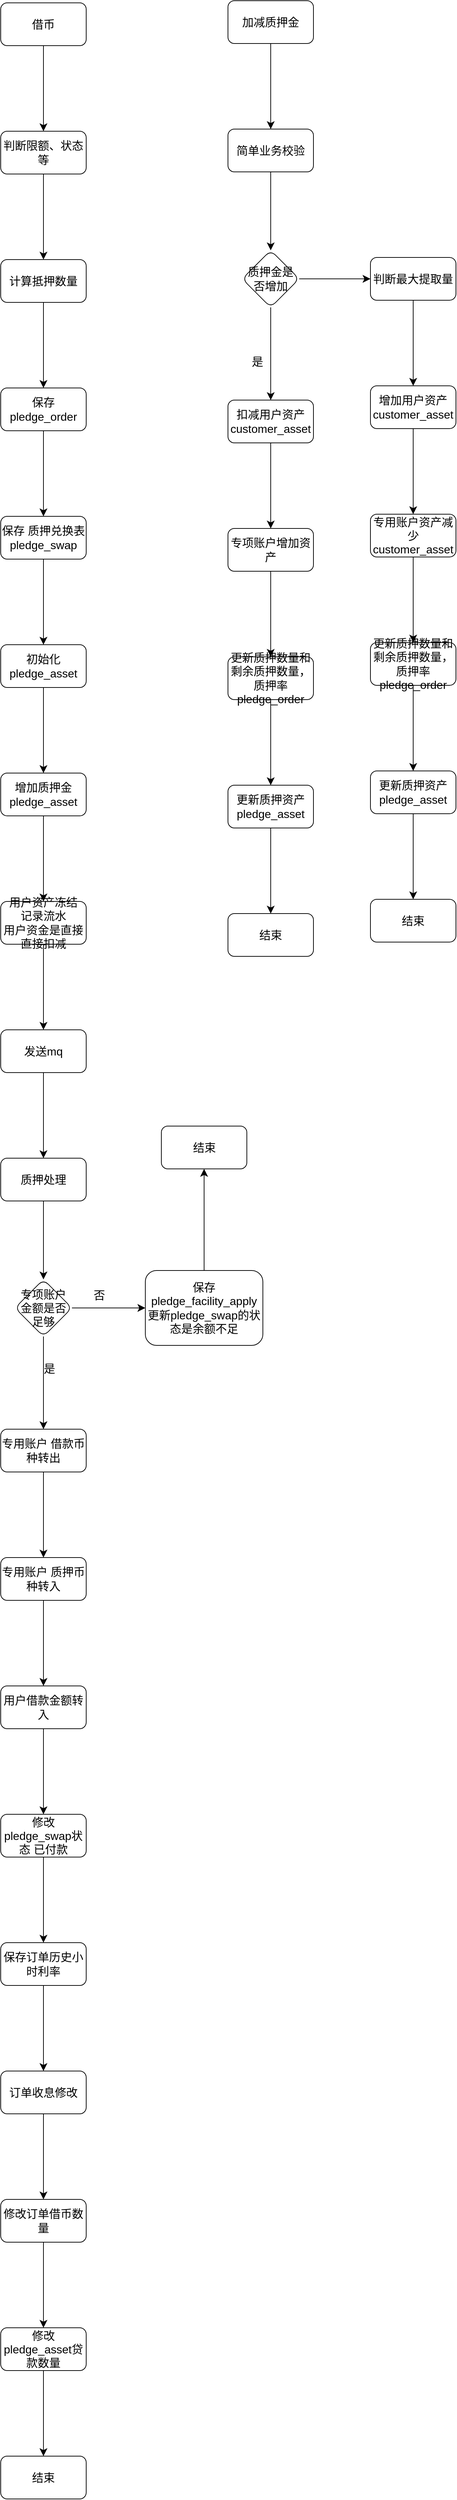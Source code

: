 <mxfile version="22.1.0" type="github">
  <diagram name="第 1 页" id="jNjTmyWnIg0mmmp1Ju3j">
    <mxGraphModel dx="1834" dy="1240" grid="0" gridSize="10" guides="1" tooltips="1" connect="1" arrows="1" fold="1" page="0" pageScale="1" pageWidth="200000" pageHeight="200000" math="0" shadow="0">
      <root>
        <mxCell id="0" />
        <mxCell id="1" parent="0" />
        <mxCell id="i0Iv2Q9IE5e70W4y3djE-3" value="" style="edgeStyle=none;curved=1;rounded=0;orthogonalLoop=1;jettySize=auto;html=1;fontSize=12;startSize=8;endSize=8;" edge="1" parent="1" source="i0Iv2Q9IE5e70W4y3djE-1" target="i0Iv2Q9IE5e70W4y3djE-2">
          <mxGeometry relative="1" as="geometry" />
        </mxCell>
        <mxCell id="i0Iv2Q9IE5e70W4y3djE-1" value="借币" style="rounded=1;whiteSpace=wrap;html=1;fontSize=16;" vertex="1" parent="1">
          <mxGeometry x="-310" y="-176" width="120" height="60" as="geometry" />
        </mxCell>
        <mxCell id="i0Iv2Q9IE5e70W4y3djE-5" value="" style="edgeStyle=none;curved=1;rounded=0;orthogonalLoop=1;jettySize=auto;html=1;fontSize=12;startSize=8;endSize=8;" edge="1" parent="1" source="i0Iv2Q9IE5e70W4y3djE-2" target="i0Iv2Q9IE5e70W4y3djE-4">
          <mxGeometry relative="1" as="geometry" />
        </mxCell>
        <mxCell id="i0Iv2Q9IE5e70W4y3djE-2" value="判断限额、状态等" style="whiteSpace=wrap;html=1;fontSize=16;rounded=1;" vertex="1" parent="1">
          <mxGeometry x="-310" y="4" width="120" height="60" as="geometry" />
        </mxCell>
        <mxCell id="i0Iv2Q9IE5e70W4y3djE-7" value="" style="edgeStyle=none;curved=1;rounded=0;orthogonalLoop=1;jettySize=auto;html=1;fontSize=12;startSize=8;endSize=8;" edge="1" parent="1" source="i0Iv2Q9IE5e70W4y3djE-4" target="i0Iv2Q9IE5e70W4y3djE-6">
          <mxGeometry relative="1" as="geometry" />
        </mxCell>
        <mxCell id="i0Iv2Q9IE5e70W4y3djE-4" value="计算抵押数量" style="whiteSpace=wrap;html=1;fontSize=16;rounded=1;" vertex="1" parent="1">
          <mxGeometry x="-310" y="184" width="120" height="60" as="geometry" />
        </mxCell>
        <mxCell id="i0Iv2Q9IE5e70W4y3djE-9" value="" style="edgeStyle=none;curved=1;rounded=0;orthogonalLoop=1;jettySize=auto;html=1;fontSize=12;startSize=8;endSize=8;" edge="1" parent="1" source="i0Iv2Q9IE5e70W4y3djE-6" target="i0Iv2Q9IE5e70W4y3djE-8">
          <mxGeometry relative="1" as="geometry" />
        </mxCell>
        <mxCell id="i0Iv2Q9IE5e70W4y3djE-6" value="保存pledge_order" style="whiteSpace=wrap;html=1;fontSize=16;rounded=1;" vertex="1" parent="1">
          <mxGeometry x="-310" y="364" width="120" height="60" as="geometry" />
        </mxCell>
        <mxCell id="i0Iv2Q9IE5e70W4y3djE-11" value="" style="edgeStyle=none;curved=1;rounded=0;orthogonalLoop=1;jettySize=auto;html=1;fontSize=12;startSize=8;endSize=8;" edge="1" parent="1" source="i0Iv2Q9IE5e70W4y3djE-8" target="i0Iv2Q9IE5e70W4y3djE-10">
          <mxGeometry relative="1" as="geometry" />
        </mxCell>
        <mxCell id="i0Iv2Q9IE5e70W4y3djE-8" value="保存 质押兑换表pledge_swap" style="whiteSpace=wrap;html=1;fontSize=16;rounded=1;" vertex="1" parent="1">
          <mxGeometry x="-310" y="544" width="120" height="60" as="geometry" />
        </mxCell>
        <mxCell id="i0Iv2Q9IE5e70W4y3djE-13" value="" style="edgeStyle=none;curved=1;rounded=0;orthogonalLoop=1;jettySize=auto;html=1;fontSize=12;startSize=8;endSize=8;" edge="1" parent="1" source="i0Iv2Q9IE5e70W4y3djE-10" target="i0Iv2Q9IE5e70W4y3djE-12">
          <mxGeometry relative="1" as="geometry" />
        </mxCell>
        <mxCell id="i0Iv2Q9IE5e70W4y3djE-10" value="初始化 pledge_asset" style="whiteSpace=wrap;html=1;fontSize=16;rounded=1;" vertex="1" parent="1">
          <mxGeometry x="-310" y="724" width="120" height="60" as="geometry" />
        </mxCell>
        <mxCell id="i0Iv2Q9IE5e70W4y3djE-15" value="" style="edgeStyle=none;curved=1;rounded=0;orthogonalLoop=1;jettySize=auto;html=1;fontSize=12;startSize=8;endSize=8;" edge="1" parent="1" source="i0Iv2Q9IE5e70W4y3djE-12" target="i0Iv2Q9IE5e70W4y3djE-14">
          <mxGeometry relative="1" as="geometry" />
        </mxCell>
        <mxCell id="i0Iv2Q9IE5e70W4y3djE-12" value="增加质押金pledge_asset" style="whiteSpace=wrap;html=1;fontSize=16;rounded=1;" vertex="1" parent="1">
          <mxGeometry x="-310" y="904" width="120" height="60" as="geometry" />
        </mxCell>
        <mxCell id="i0Iv2Q9IE5e70W4y3djE-17" value="" style="edgeStyle=none;curved=1;rounded=0;orthogonalLoop=1;jettySize=auto;html=1;fontSize=12;startSize=8;endSize=8;" edge="1" parent="1" source="i0Iv2Q9IE5e70W4y3djE-14" target="i0Iv2Q9IE5e70W4y3djE-16">
          <mxGeometry relative="1" as="geometry" />
        </mxCell>
        <mxCell id="i0Iv2Q9IE5e70W4y3djE-14" value="用户资产冻结&lt;br&gt;记录流水&lt;br&gt;用户资金是直接直接扣减" style="whiteSpace=wrap;html=1;fontSize=16;rounded=1;" vertex="1" parent="1">
          <mxGeometry x="-310" y="1084" width="120" height="60" as="geometry" />
        </mxCell>
        <mxCell id="i0Iv2Q9IE5e70W4y3djE-19" value="" style="edgeStyle=none;curved=1;rounded=0;orthogonalLoop=1;jettySize=auto;html=1;fontSize=12;startSize=8;endSize=8;" edge="1" parent="1" source="i0Iv2Q9IE5e70W4y3djE-16" target="i0Iv2Q9IE5e70W4y3djE-18">
          <mxGeometry relative="1" as="geometry" />
        </mxCell>
        <mxCell id="i0Iv2Q9IE5e70W4y3djE-16" value="发送mq" style="whiteSpace=wrap;html=1;fontSize=16;rounded=1;" vertex="1" parent="1">
          <mxGeometry x="-310" y="1264" width="120" height="60" as="geometry" />
        </mxCell>
        <mxCell id="i0Iv2Q9IE5e70W4y3djE-21" value="" style="edgeStyle=none;curved=1;rounded=0;orthogonalLoop=1;jettySize=auto;html=1;fontSize=12;startSize=8;endSize=8;" edge="1" parent="1" source="i0Iv2Q9IE5e70W4y3djE-18" target="i0Iv2Q9IE5e70W4y3djE-20">
          <mxGeometry relative="1" as="geometry" />
        </mxCell>
        <mxCell id="i0Iv2Q9IE5e70W4y3djE-18" value="质押处理" style="whiteSpace=wrap;html=1;fontSize=16;rounded=1;" vertex="1" parent="1">
          <mxGeometry x="-310" y="1444" width="120" height="60" as="geometry" />
        </mxCell>
        <mxCell id="i0Iv2Q9IE5e70W4y3djE-23" value="" style="edgeStyle=none;curved=1;rounded=0;orthogonalLoop=1;jettySize=auto;html=1;fontSize=12;startSize=8;endSize=8;" edge="1" parent="1" source="i0Iv2Q9IE5e70W4y3djE-20" target="i0Iv2Q9IE5e70W4y3djE-22">
          <mxGeometry relative="1" as="geometry" />
        </mxCell>
        <mxCell id="i0Iv2Q9IE5e70W4y3djE-28" value="" style="edgeStyle=none;curved=1;rounded=0;orthogonalLoop=1;jettySize=auto;html=1;fontSize=12;startSize=8;endSize=8;" edge="1" parent="1" source="i0Iv2Q9IE5e70W4y3djE-20" target="i0Iv2Q9IE5e70W4y3djE-27">
          <mxGeometry relative="1" as="geometry" />
        </mxCell>
        <mxCell id="i0Iv2Q9IE5e70W4y3djE-20" value="专项账户金额是否足够" style="rhombus;whiteSpace=wrap;html=1;fontSize=16;rounded=1;" vertex="1" parent="1">
          <mxGeometry x="-290" y="1614" width="80" height="80" as="geometry" />
        </mxCell>
        <mxCell id="i0Iv2Q9IE5e70W4y3djE-25" value="" style="edgeStyle=none;curved=1;rounded=0;orthogonalLoop=1;jettySize=auto;html=1;fontSize=12;startSize=8;endSize=8;" edge="1" parent="1" source="i0Iv2Q9IE5e70W4y3djE-22" target="i0Iv2Q9IE5e70W4y3djE-24">
          <mxGeometry relative="1" as="geometry" />
        </mxCell>
        <mxCell id="i0Iv2Q9IE5e70W4y3djE-22" value="保存pledge_facility_apply&lt;br&gt;更新pledge_swap的状态是余额不足" style="whiteSpace=wrap;html=1;fontSize=16;rounded=1;" vertex="1" parent="1">
          <mxGeometry x="-107" y="1601.5" width="165" height="105" as="geometry" />
        </mxCell>
        <mxCell id="i0Iv2Q9IE5e70W4y3djE-24" value="结束" style="whiteSpace=wrap;html=1;fontSize=16;rounded=1;" vertex="1" parent="1">
          <mxGeometry x="-84.5" y="1399" width="120" height="60" as="geometry" />
        </mxCell>
        <mxCell id="i0Iv2Q9IE5e70W4y3djE-26" value="否" style="text;html=1;align=center;verticalAlign=middle;resizable=0;points=[];autosize=1;strokeColor=none;fillColor=none;fontSize=16;" vertex="1" parent="1">
          <mxGeometry x="-189" y="1620" width="34" height="31" as="geometry" />
        </mxCell>
        <mxCell id="i0Iv2Q9IE5e70W4y3djE-31" value="" style="edgeStyle=none;curved=1;rounded=0;orthogonalLoop=1;jettySize=auto;html=1;fontSize=12;startSize=8;endSize=8;" edge="1" parent="1" source="i0Iv2Q9IE5e70W4y3djE-27" target="i0Iv2Q9IE5e70W4y3djE-30">
          <mxGeometry relative="1" as="geometry" />
        </mxCell>
        <mxCell id="i0Iv2Q9IE5e70W4y3djE-27" value="专用账户 借款币种转出" style="whiteSpace=wrap;html=1;fontSize=16;rounded=1;" vertex="1" parent="1">
          <mxGeometry x="-310" y="1824" width="120" height="60" as="geometry" />
        </mxCell>
        <mxCell id="i0Iv2Q9IE5e70W4y3djE-29" value="是" style="text;html=1;align=center;verticalAlign=middle;resizable=0;points=[];autosize=1;strokeColor=none;fillColor=none;fontSize=16;" vertex="1" parent="1">
          <mxGeometry x="-259" y="1723" width="34" height="31" as="geometry" />
        </mxCell>
        <mxCell id="i0Iv2Q9IE5e70W4y3djE-33" value="" style="edgeStyle=none;curved=1;rounded=0;orthogonalLoop=1;jettySize=auto;html=1;fontSize=12;startSize=8;endSize=8;" edge="1" parent="1" source="i0Iv2Q9IE5e70W4y3djE-30" target="i0Iv2Q9IE5e70W4y3djE-32">
          <mxGeometry relative="1" as="geometry" />
        </mxCell>
        <mxCell id="i0Iv2Q9IE5e70W4y3djE-30" value="专用账户 质押币种转入" style="whiteSpace=wrap;html=1;fontSize=16;rounded=1;" vertex="1" parent="1">
          <mxGeometry x="-310" y="2004" width="120" height="60" as="geometry" />
        </mxCell>
        <mxCell id="i0Iv2Q9IE5e70W4y3djE-35" value="" style="edgeStyle=none;curved=1;rounded=0;orthogonalLoop=1;jettySize=auto;html=1;fontSize=12;startSize=8;endSize=8;" edge="1" parent="1" source="i0Iv2Q9IE5e70W4y3djE-32" target="i0Iv2Q9IE5e70W4y3djE-34">
          <mxGeometry relative="1" as="geometry" />
        </mxCell>
        <mxCell id="i0Iv2Q9IE5e70W4y3djE-32" value="用户借款金额转入" style="whiteSpace=wrap;html=1;fontSize=16;rounded=1;" vertex="1" parent="1">
          <mxGeometry x="-310" y="2184" width="120" height="60" as="geometry" />
        </mxCell>
        <mxCell id="i0Iv2Q9IE5e70W4y3djE-37" value="" style="edgeStyle=none;curved=1;rounded=0;orthogonalLoop=1;jettySize=auto;html=1;fontSize=12;startSize=8;endSize=8;" edge="1" parent="1" source="i0Iv2Q9IE5e70W4y3djE-34" target="i0Iv2Q9IE5e70W4y3djE-36">
          <mxGeometry relative="1" as="geometry" />
        </mxCell>
        <mxCell id="i0Iv2Q9IE5e70W4y3djE-34" value="修改pledge_swap状态 已付款" style="whiteSpace=wrap;html=1;fontSize=16;rounded=1;" vertex="1" parent="1">
          <mxGeometry x="-310" y="2364" width="120" height="60" as="geometry" />
        </mxCell>
        <mxCell id="i0Iv2Q9IE5e70W4y3djE-39" value="" style="edgeStyle=none;curved=1;rounded=0;orthogonalLoop=1;jettySize=auto;html=1;fontSize=12;startSize=8;endSize=8;" edge="1" parent="1" source="i0Iv2Q9IE5e70W4y3djE-36" target="i0Iv2Q9IE5e70W4y3djE-38">
          <mxGeometry relative="1" as="geometry" />
        </mxCell>
        <mxCell id="i0Iv2Q9IE5e70W4y3djE-36" value="保存订单历史小时利率" style="whiteSpace=wrap;html=1;fontSize=16;rounded=1;" vertex="1" parent="1">
          <mxGeometry x="-310" y="2544" width="120" height="60" as="geometry" />
        </mxCell>
        <mxCell id="i0Iv2Q9IE5e70W4y3djE-43" value="" style="edgeStyle=none;curved=1;rounded=0;orthogonalLoop=1;jettySize=auto;html=1;fontSize=12;startSize=8;endSize=8;" edge="1" parent="1" source="i0Iv2Q9IE5e70W4y3djE-38" target="i0Iv2Q9IE5e70W4y3djE-42">
          <mxGeometry relative="1" as="geometry" />
        </mxCell>
        <mxCell id="i0Iv2Q9IE5e70W4y3djE-38" value="订单收息修改" style="whiteSpace=wrap;html=1;fontSize=16;rounded=1;" vertex="1" parent="1">
          <mxGeometry x="-310" y="2724" width="120" height="60" as="geometry" />
        </mxCell>
        <mxCell id="i0Iv2Q9IE5e70W4y3djE-45" value="" style="edgeStyle=none;curved=1;rounded=0;orthogonalLoop=1;jettySize=auto;html=1;fontSize=12;startSize=8;endSize=8;" edge="1" parent="1" source="i0Iv2Q9IE5e70W4y3djE-42" target="i0Iv2Q9IE5e70W4y3djE-44">
          <mxGeometry relative="1" as="geometry" />
        </mxCell>
        <mxCell id="i0Iv2Q9IE5e70W4y3djE-42" value="修改订单借币数量" style="whiteSpace=wrap;html=1;fontSize=16;rounded=1;" vertex="1" parent="1">
          <mxGeometry x="-310" y="2904" width="120" height="60" as="geometry" />
        </mxCell>
        <mxCell id="i0Iv2Q9IE5e70W4y3djE-47" value="" style="edgeStyle=none;curved=1;rounded=0;orthogonalLoop=1;jettySize=auto;html=1;fontSize=12;startSize=8;endSize=8;" edge="1" parent="1" source="i0Iv2Q9IE5e70W4y3djE-44" target="i0Iv2Q9IE5e70W4y3djE-46">
          <mxGeometry relative="1" as="geometry" />
        </mxCell>
        <mxCell id="i0Iv2Q9IE5e70W4y3djE-44" value="修改pledge_asset贷款数量" style="whiteSpace=wrap;html=1;fontSize=16;rounded=1;" vertex="1" parent="1">
          <mxGeometry x="-310" y="3084" width="120" height="60" as="geometry" />
        </mxCell>
        <mxCell id="i0Iv2Q9IE5e70W4y3djE-46" value="结束" style="whiteSpace=wrap;html=1;fontSize=16;rounded=1;" vertex="1" parent="1">
          <mxGeometry x="-310" y="3264" width="120" height="60" as="geometry" />
        </mxCell>
        <mxCell id="i0Iv2Q9IE5e70W4y3djE-50" value="" style="edgeStyle=none;curved=1;rounded=0;orthogonalLoop=1;jettySize=auto;html=1;fontSize=12;startSize=8;endSize=8;" edge="1" parent="1" source="i0Iv2Q9IE5e70W4y3djE-48" target="i0Iv2Q9IE5e70W4y3djE-49">
          <mxGeometry relative="1" as="geometry" />
        </mxCell>
        <mxCell id="i0Iv2Q9IE5e70W4y3djE-48" value="加减质押金" style="rounded=1;whiteSpace=wrap;html=1;fontSize=16;" vertex="1" parent="1">
          <mxGeometry x="9" y="-179" width="120" height="60" as="geometry" />
        </mxCell>
        <mxCell id="i0Iv2Q9IE5e70W4y3djE-52" value="" style="edgeStyle=none;curved=1;rounded=0;orthogonalLoop=1;jettySize=auto;html=1;fontSize=12;startSize=8;endSize=8;" edge="1" parent="1" source="i0Iv2Q9IE5e70W4y3djE-49" target="i0Iv2Q9IE5e70W4y3djE-51">
          <mxGeometry relative="1" as="geometry" />
        </mxCell>
        <mxCell id="i0Iv2Q9IE5e70W4y3djE-49" value="简单业务校验" style="whiteSpace=wrap;html=1;fontSize=16;rounded=1;" vertex="1" parent="1">
          <mxGeometry x="9" y="1" width="120" height="60" as="geometry" />
        </mxCell>
        <mxCell id="i0Iv2Q9IE5e70W4y3djE-54" value="" style="edgeStyle=none;curved=1;rounded=0;orthogonalLoop=1;jettySize=auto;html=1;fontSize=12;startSize=8;endSize=8;" edge="1" parent="1" source="i0Iv2Q9IE5e70W4y3djE-51" target="i0Iv2Q9IE5e70W4y3djE-53">
          <mxGeometry relative="1" as="geometry" />
        </mxCell>
        <mxCell id="i0Iv2Q9IE5e70W4y3djE-56" value="" style="edgeStyle=none;curved=1;rounded=0;orthogonalLoop=1;jettySize=auto;html=1;fontSize=12;startSize=8;endSize=8;" edge="1" parent="1" source="i0Iv2Q9IE5e70W4y3djE-51" target="i0Iv2Q9IE5e70W4y3djE-55">
          <mxGeometry relative="1" as="geometry" />
        </mxCell>
        <mxCell id="i0Iv2Q9IE5e70W4y3djE-51" value="质押金是否增加" style="rhombus;whiteSpace=wrap;html=1;fontSize=16;rounded=1;" vertex="1" parent="1">
          <mxGeometry x="29" y="171" width="80" height="80" as="geometry" />
        </mxCell>
        <mxCell id="i0Iv2Q9IE5e70W4y3djE-67" value="" style="edgeStyle=none;curved=1;rounded=0;orthogonalLoop=1;jettySize=auto;html=1;fontSize=12;startSize=8;endSize=8;" edge="1" parent="1" source="i0Iv2Q9IE5e70W4y3djE-53" target="i0Iv2Q9IE5e70W4y3djE-66">
          <mxGeometry relative="1" as="geometry" />
        </mxCell>
        <mxCell id="i0Iv2Q9IE5e70W4y3djE-53" value="判断最大提取量" style="whiteSpace=wrap;html=1;fontSize=16;rounded=1;" vertex="1" parent="1">
          <mxGeometry x="209" y="181" width="120" height="60" as="geometry" />
        </mxCell>
        <mxCell id="i0Iv2Q9IE5e70W4y3djE-59" value="" style="edgeStyle=none;curved=1;rounded=0;orthogonalLoop=1;jettySize=auto;html=1;fontSize=12;startSize=8;endSize=8;" edge="1" parent="1" source="i0Iv2Q9IE5e70W4y3djE-55" target="i0Iv2Q9IE5e70W4y3djE-58">
          <mxGeometry relative="1" as="geometry" />
        </mxCell>
        <mxCell id="i0Iv2Q9IE5e70W4y3djE-55" value="扣减用户资产&lt;br&gt;customer_asset" style="whiteSpace=wrap;html=1;fontSize=16;rounded=1;" vertex="1" parent="1">
          <mxGeometry x="9" y="381" width="120" height="60" as="geometry" />
        </mxCell>
        <mxCell id="i0Iv2Q9IE5e70W4y3djE-57" value="是" style="text;html=1;align=center;verticalAlign=middle;resizable=0;points=[];autosize=1;strokeColor=none;fillColor=none;fontSize=16;" vertex="1" parent="1">
          <mxGeometry x="33" y="311" width="34" height="31" as="geometry" />
        </mxCell>
        <mxCell id="i0Iv2Q9IE5e70W4y3djE-61" value="" style="edgeStyle=none;curved=1;rounded=0;orthogonalLoop=1;jettySize=auto;html=1;fontSize=12;startSize=8;endSize=8;" edge="1" parent="1" source="i0Iv2Q9IE5e70W4y3djE-58" target="i0Iv2Q9IE5e70W4y3djE-60">
          <mxGeometry relative="1" as="geometry" />
        </mxCell>
        <mxCell id="i0Iv2Q9IE5e70W4y3djE-58" value="专项账户增加资产" style="whiteSpace=wrap;html=1;fontSize=16;rounded=1;" vertex="1" parent="1">
          <mxGeometry x="9" y="561" width="120" height="60" as="geometry" />
        </mxCell>
        <mxCell id="i0Iv2Q9IE5e70W4y3djE-63" value="" style="edgeStyle=none;curved=1;rounded=0;orthogonalLoop=1;jettySize=auto;html=1;fontSize=12;startSize=8;endSize=8;" edge="1" parent="1" source="i0Iv2Q9IE5e70W4y3djE-60" target="i0Iv2Q9IE5e70W4y3djE-62">
          <mxGeometry relative="1" as="geometry" />
        </mxCell>
        <mxCell id="i0Iv2Q9IE5e70W4y3djE-60" value="更新质押数量和剩余质押数量，质押率&lt;br&gt;pledge_order" style="whiteSpace=wrap;html=1;fontSize=16;rounded=1;" vertex="1" parent="1">
          <mxGeometry x="9" y="741" width="120" height="60" as="geometry" />
        </mxCell>
        <mxCell id="i0Iv2Q9IE5e70W4y3djE-65" value="" style="edgeStyle=none;curved=1;rounded=0;orthogonalLoop=1;jettySize=auto;html=1;fontSize=12;startSize=8;endSize=8;" edge="1" parent="1" source="i0Iv2Q9IE5e70W4y3djE-62" target="i0Iv2Q9IE5e70W4y3djE-64">
          <mxGeometry relative="1" as="geometry" />
        </mxCell>
        <mxCell id="i0Iv2Q9IE5e70W4y3djE-62" value="更新质押资产&lt;br&gt;pledge_asset" style="whiteSpace=wrap;html=1;fontSize=16;rounded=1;" vertex="1" parent="1">
          <mxGeometry x="9" y="921" width="120" height="60" as="geometry" />
        </mxCell>
        <mxCell id="i0Iv2Q9IE5e70W4y3djE-64" value="结束" style="whiteSpace=wrap;html=1;fontSize=16;rounded=1;" vertex="1" parent="1">
          <mxGeometry x="9" y="1101" width="120" height="60" as="geometry" />
        </mxCell>
        <mxCell id="i0Iv2Q9IE5e70W4y3djE-69" value="" style="edgeStyle=none;curved=1;rounded=0;orthogonalLoop=1;jettySize=auto;html=1;fontSize=12;startSize=8;endSize=8;" edge="1" parent="1" source="i0Iv2Q9IE5e70W4y3djE-66" target="i0Iv2Q9IE5e70W4y3djE-68">
          <mxGeometry relative="1" as="geometry" />
        </mxCell>
        <mxCell id="i0Iv2Q9IE5e70W4y3djE-66" value="增加用户资产&lt;br style=&quot;border-color: var(--border-color);&quot;&gt;customer_asset" style="whiteSpace=wrap;html=1;fontSize=16;rounded=1;" vertex="1" parent="1">
          <mxGeometry x="209" y="361" width="120" height="60" as="geometry" />
        </mxCell>
        <mxCell id="i0Iv2Q9IE5e70W4y3djE-74" value="" style="edgeStyle=none;curved=1;rounded=0;orthogonalLoop=1;jettySize=auto;html=1;fontSize=12;startSize=8;endSize=8;" edge="1" parent="1" source="i0Iv2Q9IE5e70W4y3djE-68" target="i0Iv2Q9IE5e70W4y3djE-73">
          <mxGeometry relative="1" as="geometry" />
        </mxCell>
        <mxCell id="i0Iv2Q9IE5e70W4y3djE-68" value="专用账户资产减少&lt;br&gt;customer_asset" style="whiteSpace=wrap;html=1;fontSize=16;rounded=1;" vertex="1" parent="1">
          <mxGeometry x="209" y="541" width="120" height="60" as="geometry" />
        </mxCell>
        <mxCell id="i0Iv2Q9IE5e70W4y3djE-76" value="" style="edgeStyle=none;curved=1;rounded=0;orthogonalLoop=1;jettySize=auto;html=1;fontSize=12;startSize=8;endSize=8;" edge="1" parent="1" source="i0Iv2Q9IE5e70W4y3djE-73" target="i0Iv2Q9IE5e70W4y3djE-75">
          <mxGeometry relative="1" as="geometry" />
        </mxCell>
        <mxCell id="i0Iv2Q9IE5e70W4y3djE-73" value="更新质押数量和剩余质押数量，质押率&lt;br style=&quot;border-color: var(--border-color);&quot;&gt;pledge_order" style="whiteSpace=wrap;html=1;fontSize=16;rounded=1;" vertex="1" parent="1">
          <mxGeometry x="209" y="721" width="120" height="60" as="geometry" />
        </mxCell>
        <mxCell id="i0Iv2Q9IE5e70W4y3djE-78" value="" style="edgeStyle=none;curved=1;rounded=0;orthogonalLoop=1;jettySize=auto;html=1;fontSize=12;startSize=8;endSize=8;" edge="1" parent="1" source="i0Iv2Q9IE5e70W4y3djE-75" target="i0Iv2Q9IE5e70W4y3djE-77">
          <mxGeometry relative="1" as="geometry" />
        </mxCell>
        <mxCell id="i0Iv2Q9IE5e70W4y3djE-75" value="更新质押资产&lt;br style=&quot;border-color: var(--border-color);&quot;&gt;pledge_asset" style="whiteSpace=wrap;html=1;fontSize=16;rounded=1;" vertex="1" parent="1">
          <mxGeometry x="209" y="901" width="120" height="60" as="geometry" />
        </mxCell>
        <mxCell id="i0Iv2Q9IE5e70W4y3djE-77" value="结束" style="whiteSpace=wrap;html=1;fontSize=16;rounded=1;" vertex="1" parent="1">
          <mxGeometry x="209" y="1081" width="120" height="60" as="geometry" />
        </mxCell>
      </root>
    </mxGraphModel>
  </diagram>
</mxfile>
